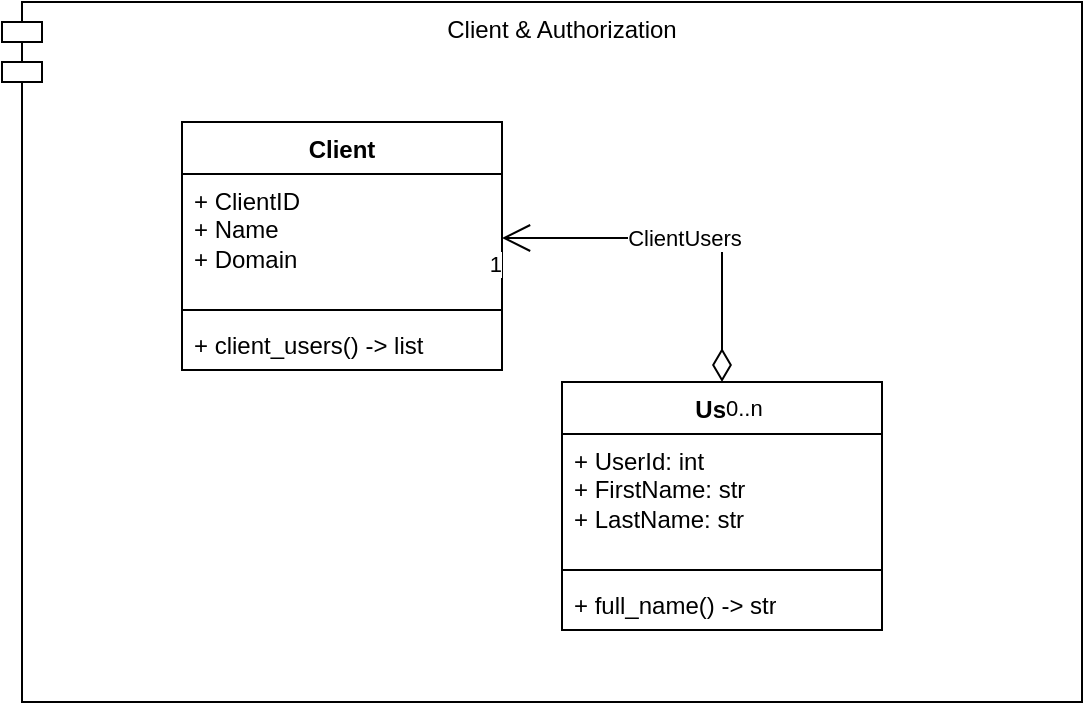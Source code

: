 <mxfile version="24.7.17">
  <diagram name="Page-1" id="9f46799a-70d6-7492-0946-bef42562c5a5">
    <mxGraphModel dx="1095" dy="729" grid="1" gridSize="10" guides="1" tooltips="1" connect="1" arrows="1" fold="1" page="1" pageScale="1" pageWidth="1100" pageHeight="850" background="none" math="0" shadow="0">
      <root>
        <mxCell id="0" />
        <mxCell id="1" parent="0" />
        <mxCell id="_Q5eL1lipf56pHkMXFng-1" value="Client &amp;amp; Authorization" style="shape=module;align=left;spacingLeft=20;align=center;verticalAlign=top;whiteSpace=wrap;html=1;" vertex="1" parent="1">
          <mxGeometry x="260" y="130" width="540" height="350" as="geometry" />
        </mxCell>
        <mxCell id="_Q5eL1lipf56pHkMXFng-2" value="Client" style="swimlane;fontStyle=1;align=center;verticalAlign=top;childLayout=stackLayout;horizontal=1;startSize=26;horizontalStack=0;resizeParent=1;resizeParentMax=0;resizeLast=0;collapsible=1;marginBottom=0;whiteSpace=wrap;html=1;" vertex="1" parent="1">
          <mxGeometry x="350" y="190" width="160" height="124" as="geometry" />
        </mxCell>
        <mxCell id="_Q5eL1lipf56pHkMXFng-3" value="+ ClientID&lt;div&gt;+ Name&lt;/div&gt;&lt;div&gt;+ Domain&lt;/div&gt;" style="text;strokeColor=none;fillColor=none;align=left;verticalAlign=top;spacingLeft=4;spacingRight=4;overflow=hidden;rotatable=0;points=[[0,0.5],[1,0.5]];portConstraint=eastwest;whiteSpace=wrap;html=1;" vertex="1" parent="_Q5eL1lipf56pHkMXFng-2">
          <mxGeometry y="26" width="160" height="64" as="geometry" />
        </mxCell>
        <mxCell id="_Q5eL1lipf56pHkMXFng-4" value="" style="line;strokeWidth=1;fillColor=none;align=left;verticalAlign=middle;spacingTop=-1;spacingLeft=3;spacingRight=3;rotatable=0;labelPosition=right;points=[];portConstraint=eastwest;strokeColor=inherit;" vertex="1" parent="_Q5eL1lipf56pHkMXFng-2">
          <mxGeometry y="90" width="160" height="8" as="geometry" />
        </mxCell>
        <mxCell id="_Q5eL1lipf56pHkMXFng-5" value="+ client_users() -&amp;gt; list" style="text;strokeColor=none;fillColor=none;align=left;verticalAlign=top;spacingLeft=4;spacingRight=4;overflow=hidden;rotatable=0;points=[[0,0.5],[1,0.5]];portConstraint=eastwest;whiteSpace=wrap;html=1;" vertex="1" parent="_Q5eL1lipf56pHkMXFng-2">
          <mxGeometry y="98" width="160" height="26" as="geometry" />
        </mxCell>
        <mxCell id="_Q5eL1lipf56pHkMXFng-7" value="User" style="swimlane;fontStyle=1;align=center;verticalAlign=top;childLayout=stackLayout;horizontal=1;startSize=26;horizontalStack=0;resizeParent=1;resizeParentMax=0;resizeLast=0;collapsible=1;marginBottom=0;whiteSpace=wrap;html=1;" vertex="1" parent="1">
          <mxGeometry x="540" y="320" width="160" height="124" as="geometry" />
        </mxCell>
        <mxCell id="_Q5eL1lipf56pHkMXFng-8" value="+ UserId: int&lt;div&gt;+ FirstName: str&lt;/div&gt;&lt;div&gt;+ LastName: str&lt;/div&gt;" style="text;strokeColor=none;fillColor=none;align=left;verticalAlign=top;spacingLeft=4;spacingRight=4;overflow=hidden;rotatable=0;points=[[0,0.5],[1,0.5]];portConstraint=eastwest;whiteSpace=wrap;html=1;" vertex="1" parent="_Q5eL1lipf56pHkMXFng-7">
          <mxGeometry y="26" width="160" height="64" as="geometry" />
        </mxCell>
        <mxCell id="_Q5eL1lipf56pHkMXFng-9" value="" style="line;strokeWidth=1;fillColor=none;align=left;verticalAlign=middle;spacingTop=-1;spacingLeft=3;spacingRight=3;rotatable=0;labelPosition=right;points=[];portConstraint=eastwest;strokeColor=inherit;" vertex="1" parent="_Q5eL1lipf56pHkMXFng-7">
          <mxGeometry y="90" width="160" height="8" as="geometry" />
        </mxCell>
        <mxCell id="_Q5eL1lipf56pHkMXFng-10" value="+ full_name() -&amp;gt; str" style="text;strokeColor=none;fillColor=none;align=left;verticalAlign=top;spacingLeft=4;spacingRight=4;overflow=hidden;rotatable=0;points=[[0,0.5],[1,0.5]];portConstraint=eastwest;whiteSpace=wrap;html=1;" vertex="1" parent="_Q5eL1lipf56pHkMXFng-7">
          <mxGeometry y="98" width="160" height="26" as="geometry" />
        </mxCell>
        <mxCell id="_Q5eL1lipf56pHkMXFng-11" value="ClientUsers" style="endArrow=open;html=1;endSize=12;startArrow=diamondThin;startSize=14;startFill=0;edgeStyle=orthogonalEdgeStyle;rounded=0;entryX=1;entryY=0.5;entryDx=0;entryDy=0;exitX=0.5;exitY=0;exitDx=0;exitDy=0;" edge="1" parent="1" source="_Q5eL1lipf56pHkMXFng-7" target="_Q5eL1lipf56pHkMXFng-3">
          <mxGeometry relative="1" as="geometry">
            <mxPoint x="630" y="300" as="sourcePoint" />
            <mxPoint x="800" y="310" as="targetPoint" />
          </mxGeometry>
        </mxCell>
        <mxCell id="_Q5eL1lipf56pHkMXFng-12" value="0..n" style="edgeLabel;resizable=0;html=1;align=left;verticalAlign=top;" connectable="0" vertex="1" parent="_Q5eL1lipf56pHkMXFng-11">
          <mxGeometry x="-1" relative="1" as="geometry" />
        </mxCell>
        <mxCell id="_Q5eL1lipf56pHkMXFng-13" value="1" style="edgeLabel;resizable=0;html=1;align=right;verticalAlign=top;" connectable="0" vertex="1" parent="_Q5eL1lipf56pHkMXFng-11">
          <mxGeometry x="1" relative="1" as="geometry" />
        </mxCell>
      </root>
    </mxGraphModel>
  </diagram>
</mxfile>
